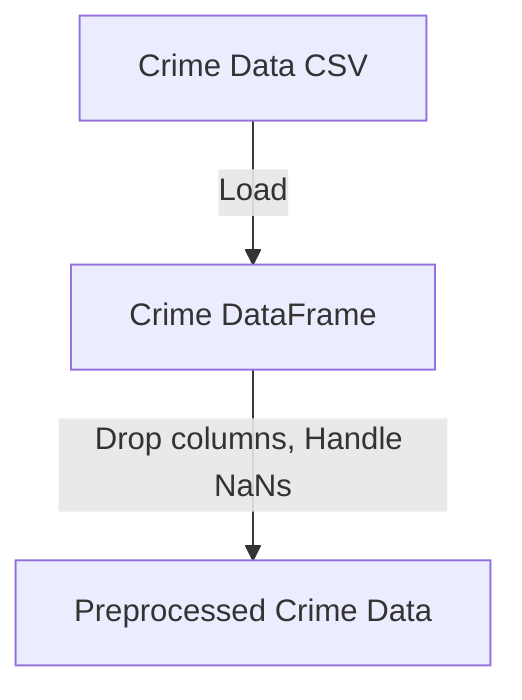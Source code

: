 flowchart TD
  A["Crime Data CSV"]:::dataSource -->|Load| B["Crime DataFrame"]
  B -->|Drop columns, Handle NaNs| C["Preprocessed Crime Data"]
